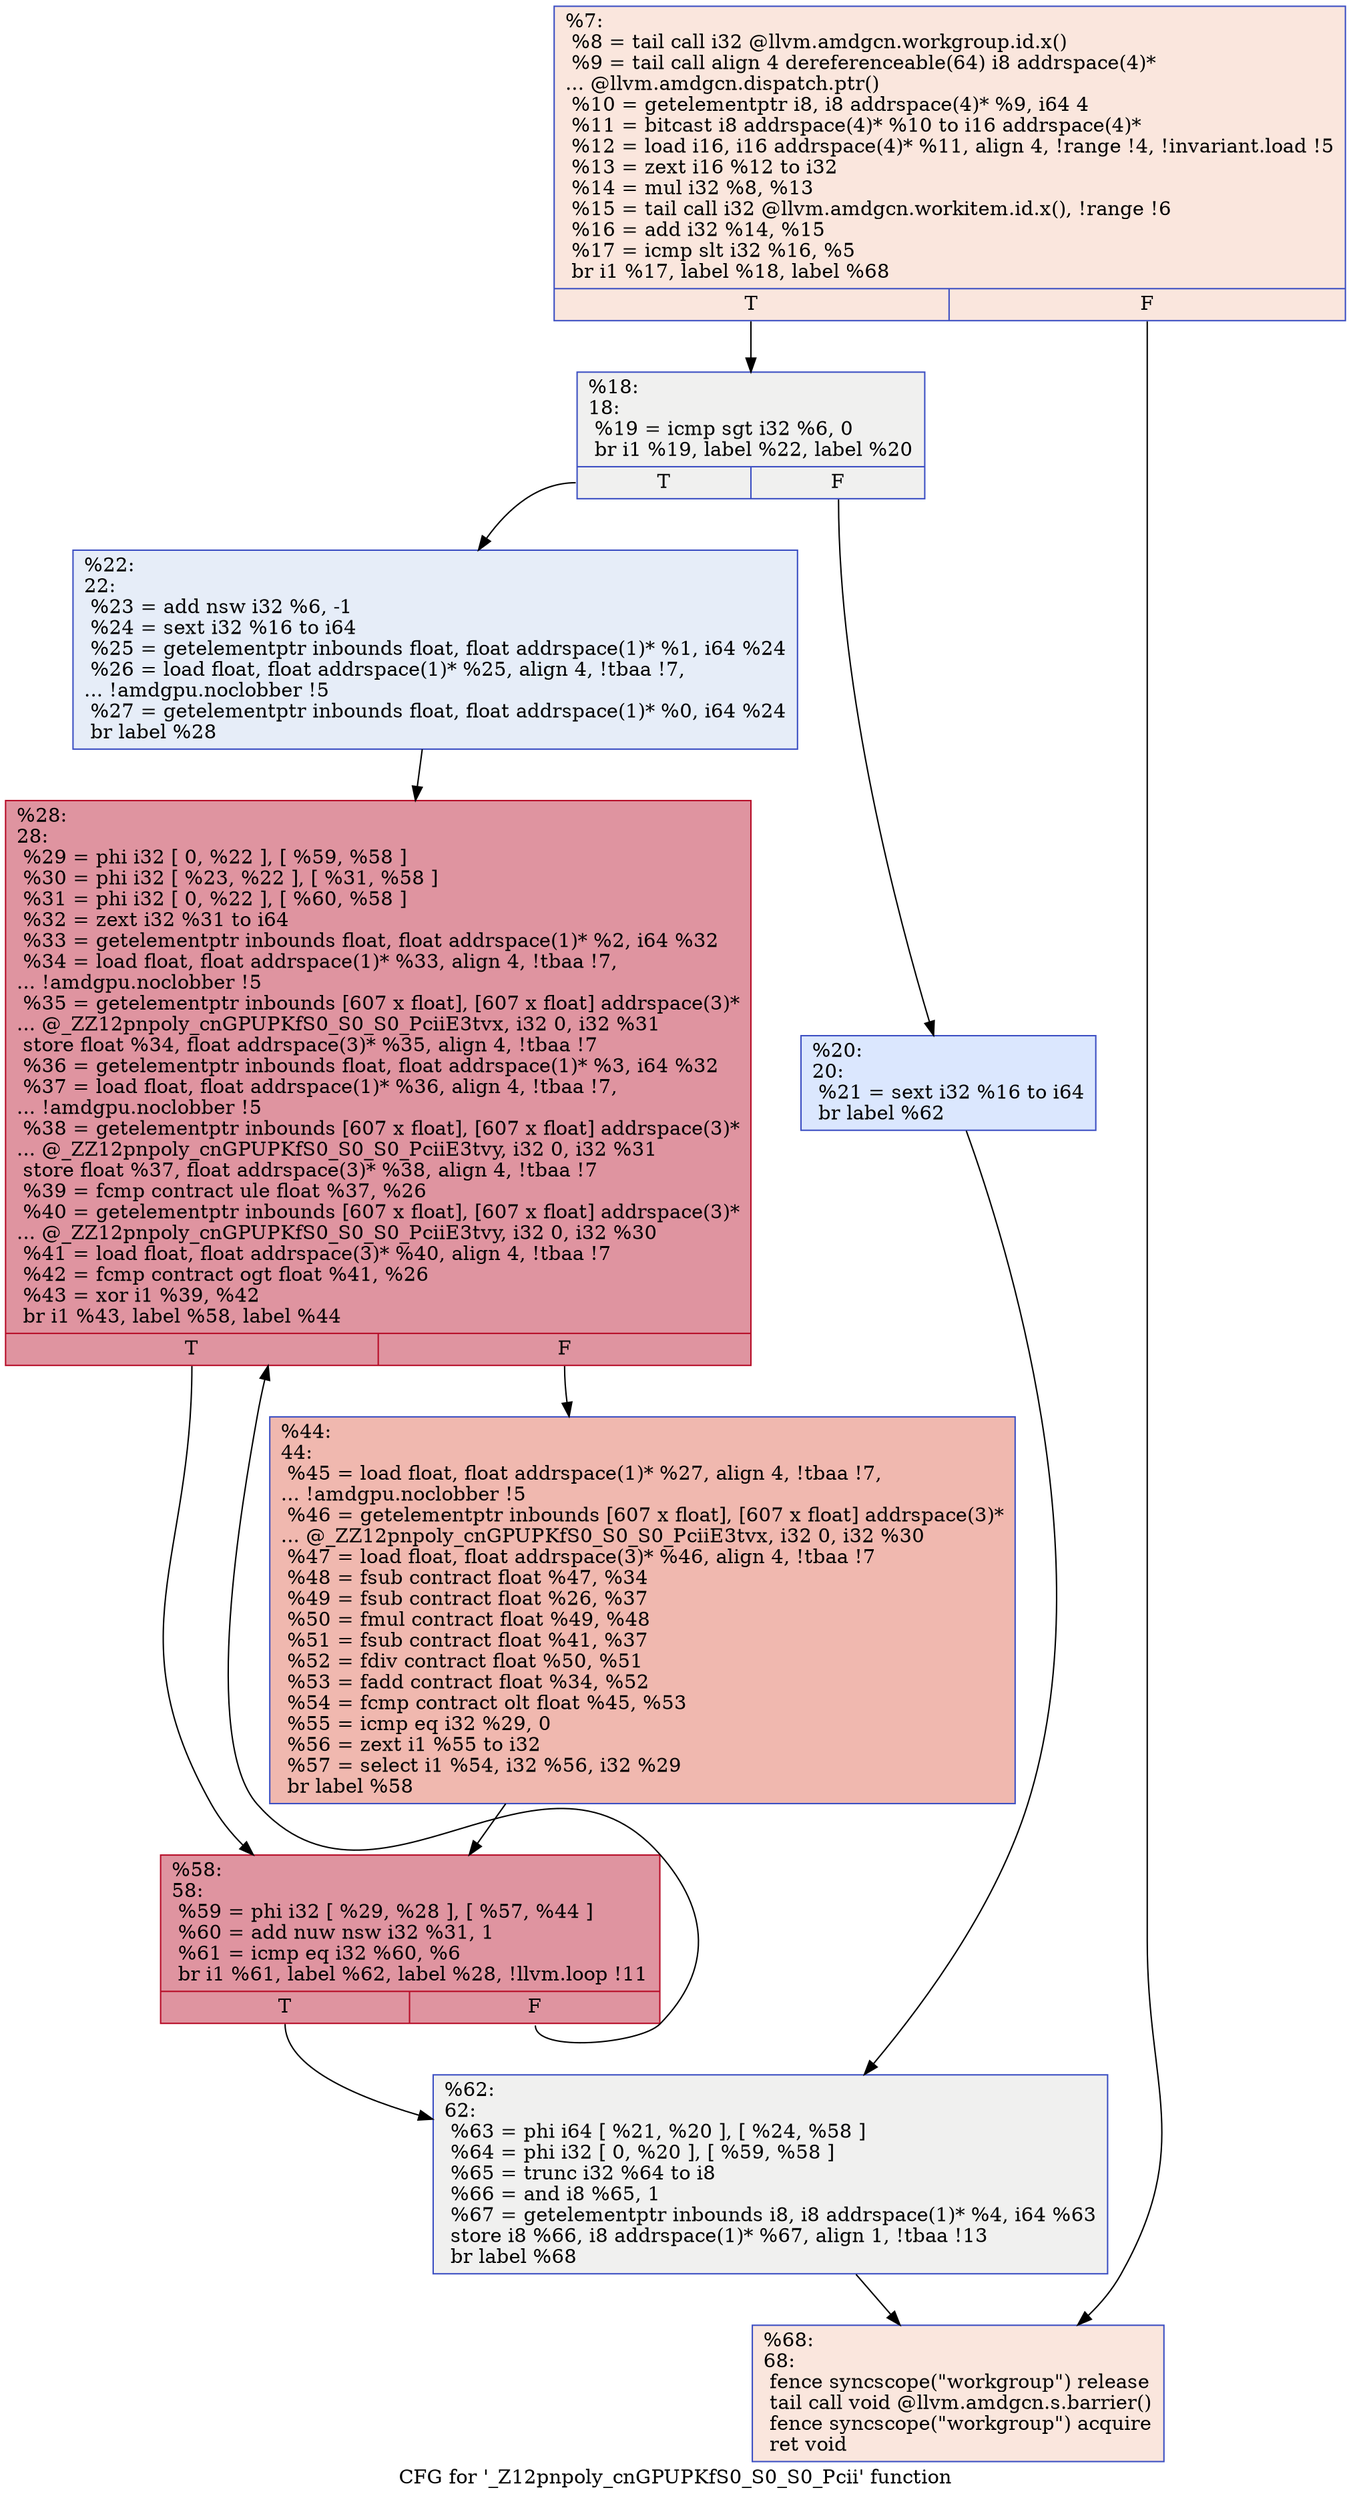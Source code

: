 digraph "CFG for '_Z12pnpoly_cnGPUPKfS0_S0_S0_Pcii' function" {
	label="CFG for '_Z12pnpoly_cnGPUPKfS0_S0_S0_Pcii' function";

	Node0x60d0960 [shape=record,color="#3d50c3ff", style=filled, fillcolor="#f3c7b170",label="{%7:\l  %8 = tail call i32 @llvm.amdgcn.workgroup.id.x()\l  %9 = tail call align 4 dereferenceable(64) i8 addrspace(4)*\l... @llvm.amdgcn.dispatch.ptr()\l  %10 = getelementptr i8, i8 addrspace(4)* %9, i64 4\l  %11 = bitcast i8 addrspace(4)* %10 to i16 addrspace(4)*\l  %12 = load i16, i16 addrspace(4)* %11, align 4, !range !4, !invariant.load !5\l  %13 = zext i16 %12 to i32\l  %14 = mul i32 %8, %13\l  %15 = tail call i32 @llvm.amdgcn.workitem.id.x(), !range !6\l  %16 = add i32 %14, %15\l  %17 = icmp slt i32 %16, %5\l  br i1 %17, label %18, label %68\l|{<s0>T|<s1>F}}"];
	Node0x60d0960:s0 -> Node0x60d28d0;
	Node0x60d0960:s1 -> Node0x60d2960;
	Node0x60d28d0 [shape=record,color="#3d50c3ff", style=filled, fillcolor="#dedcdb70",label="{%18:\l18:                                               \l  %19 = icmp sgt i32 %6, 0\l  br i1 %19, label %22, label %20\l|{<s0>T|<s1>F}}"];
	Node0x60d28d0:s0 -> Node0x60d2b30;
	Node0x60d28d0:s1 -> Node0x60d2b80;
	Node0x60d2b80 [shape=record,color="#3d50c3ff", style=filled, fillcolor="#aec9fc70",label="{%20:\l20:                                               \l  %21 = sext i32 %16 to i64\l  br label %62\l}"];
	Node0x60d2b80 -> Node0x60d2d30;
	Node0x60d2b30 [shape=record,color="#3d50c3ff", style=filled, fillcolor="#c7d7f070",label="{%22:\l22:                                               \l  %23 = add nsw i32 %6, -1\l  %24 = sext i32 %16 to i64\l  %25 = getelementptr inbounds float, float addrspace(1)* %1, i64 %24\l  %26 = load float, float addrspace(1)* %25, align 4, !tbaa !7,\l... !amdgpu.noclobber !5\l  %27 = getelementptr inbounds float, float addrspace(1)* %0, i64 %24\l  br label %28\l}"];
	Node0x60d2b30 -> Node0x60d3890;
	Node0x60d3890 [shape=record,color="#b70d28ff", style=filled, fillcolor="#b70d2870",label="{%28:\l28:                                               \l  %29 = phi i32 [ 0, %22 ], [ %59, %58 ]\l  %30 = phi i32 [ %23, %22 ], [ %31, %58 ]\l  %31 = phi i32 [ 0, %22 ], [ %60, %58 ]\l  %32 = zext i32 %31 to i64\l  %33 = getelementptr inbounds float, float addrspace(1)* %2, i64 %32\l  %34 = load float, float addrspace(1)* %33, align 4, !tbaa !7,\l... !amdgpu.noclobber !5\l  %35 = getelementptr inbounds [607 x float], [607 x float] addrspace(3)*\l... @_ZZ12pnpoly_cnGPUPKfS0_S0_S0_PciiE3tvx, i32 0, i32 %31\l  store float %34, float addrspace(3)* %35, align 4, !tbaa !7\l  %36 = getelementptr inbounds float, float addrspace(1)* %3, i64 %32\l  %37 = load float, float addrspace(1)* %36, align 4, !tbaa !7,\l... !amdgpu.noclobber !5\l  %38 = getelementptr inbounds [607 x float], [607 x float] addrspace(3)*\l... @_ZZ12pnpoly_cnGPUPKfS0_S0_S0_PciiE3tvy, i32 0, i32 %31\l  store float %37, float addrspace(3)* %38, align 4, !tbaa !7\l  %39 = fcmp contract ule float %37, %26\l  %40 = getelementptr inbounds [607 x float], [607 x float] addrspace(3)*\l... @_ZZ12pnpoly_cnGPUPKfS0_S0_S0_PciiE3tvy, i32 0, i32 %30\l  %41 = load float, float addrspace(3)* %40, align 4, !tbaa !7\l  %42 = fcmp contract ogt float %41, %26\l  %43 = xor i1 %39, %42\l  br i1 %43, label %58, label %44\l|{<s0>T|<s1>F}}"];
	Node0x60d3890:s0 -> Node0x60d3990;
	Node0x60d3890:s1 -> Node0x60d45f0;
	Node0x60d45f0 [shape=record,color="#3d50c3ff", style=filled, fillcolor="#dc5d4a70",label="{%44:\l44:                                               \l  %45 = load float, float addrspace(1)* %27, align 4, !tbaa !7,\l... !amdgpu.noclobber !5\l  %46 = getelementptr inbounds [607 x float], [607 x float] addrspace(3)*\l... @_ZZ12pnpoly_cnGPUPKfS0_S0_S0_PciiE3tvx, i32 0, i32 %30\l  %47 = load float, float addrspace(3)* %46, align 4, !tbaa !7\l  %48 = fsub contract float %47, %34\l  %49 = fsub contract float %26, %37\l  %50 = fmul contract float %49, %48\l  %51 = fsub contract float %41, %37\l  %52 = fdiv contract float %50, %51\l  %53 = fadd contract float %34, %52\l  %54 = fcmp contract olt float %45, %53\l  %55 = icmp eq i32 %29, 0\l  %56 = zext i1 %55 to i32\l  %57 = select i1 %54, i32 %56, i32 %29\l  br label %58\l}"];
	Node0x60d45f0 -> Node0x60d3990;
	Node0x60d3990 [shape=record,color="#b70d28ff", style=filled, fillcolor="#b70d2870",label="{%58:\l58:                                               \l  %59 = phi i32 [ %29, %28 ], [ %57, %44 ]\l  %60 = add nuw nsw i32 %31, 1\l  %61 = icmp eq i32 %60, %6\l  br i1 %61, label %62, label %28, !llvm.loop !11\l|{<s0>T|<s1>F}}"];
	Node0x60d3990:s0 -> Node0x60d2d30;
	Node0x60d3990:s1 -> Node0x60d3890;
	Node0x60d2d30 [shape=record,color="#3d50c3ff", style=filled, fillcolor="#dedcdb70",label="{%62:\l62:                                               \l  %63 = phi i64 [ %21, %20 ], [ %24, %58 ]\l  %64 = phi i32 [ 0, %20 ], [ %59, %58 ]\l  %65 = trunc i32 %64 to i8\l  %66 = and i8 %65, 1\l  %67 = getelementptr inbounds i8, i8 addrspace(1)* %4, i64 %63\l  store i8 %66, i8 addrspace(1)* %67, align 1, !tbaa !13\l  br label %68\l}"];
	Node0x60d2d30 -> Node0x60d2960;
	Node0x60d2960 [shape=record,color="#3d50c3ff", style=filled, fillcolor="#f3c7b170",label="{%68:\l68:                                               \l  fence syncscope(\"workgroup\") release\l  tail call void @llvm.amdgcn.s.barrier()\l  fence syncscope(\"workgroup\") acquire\l  ret void\l}"];
}
